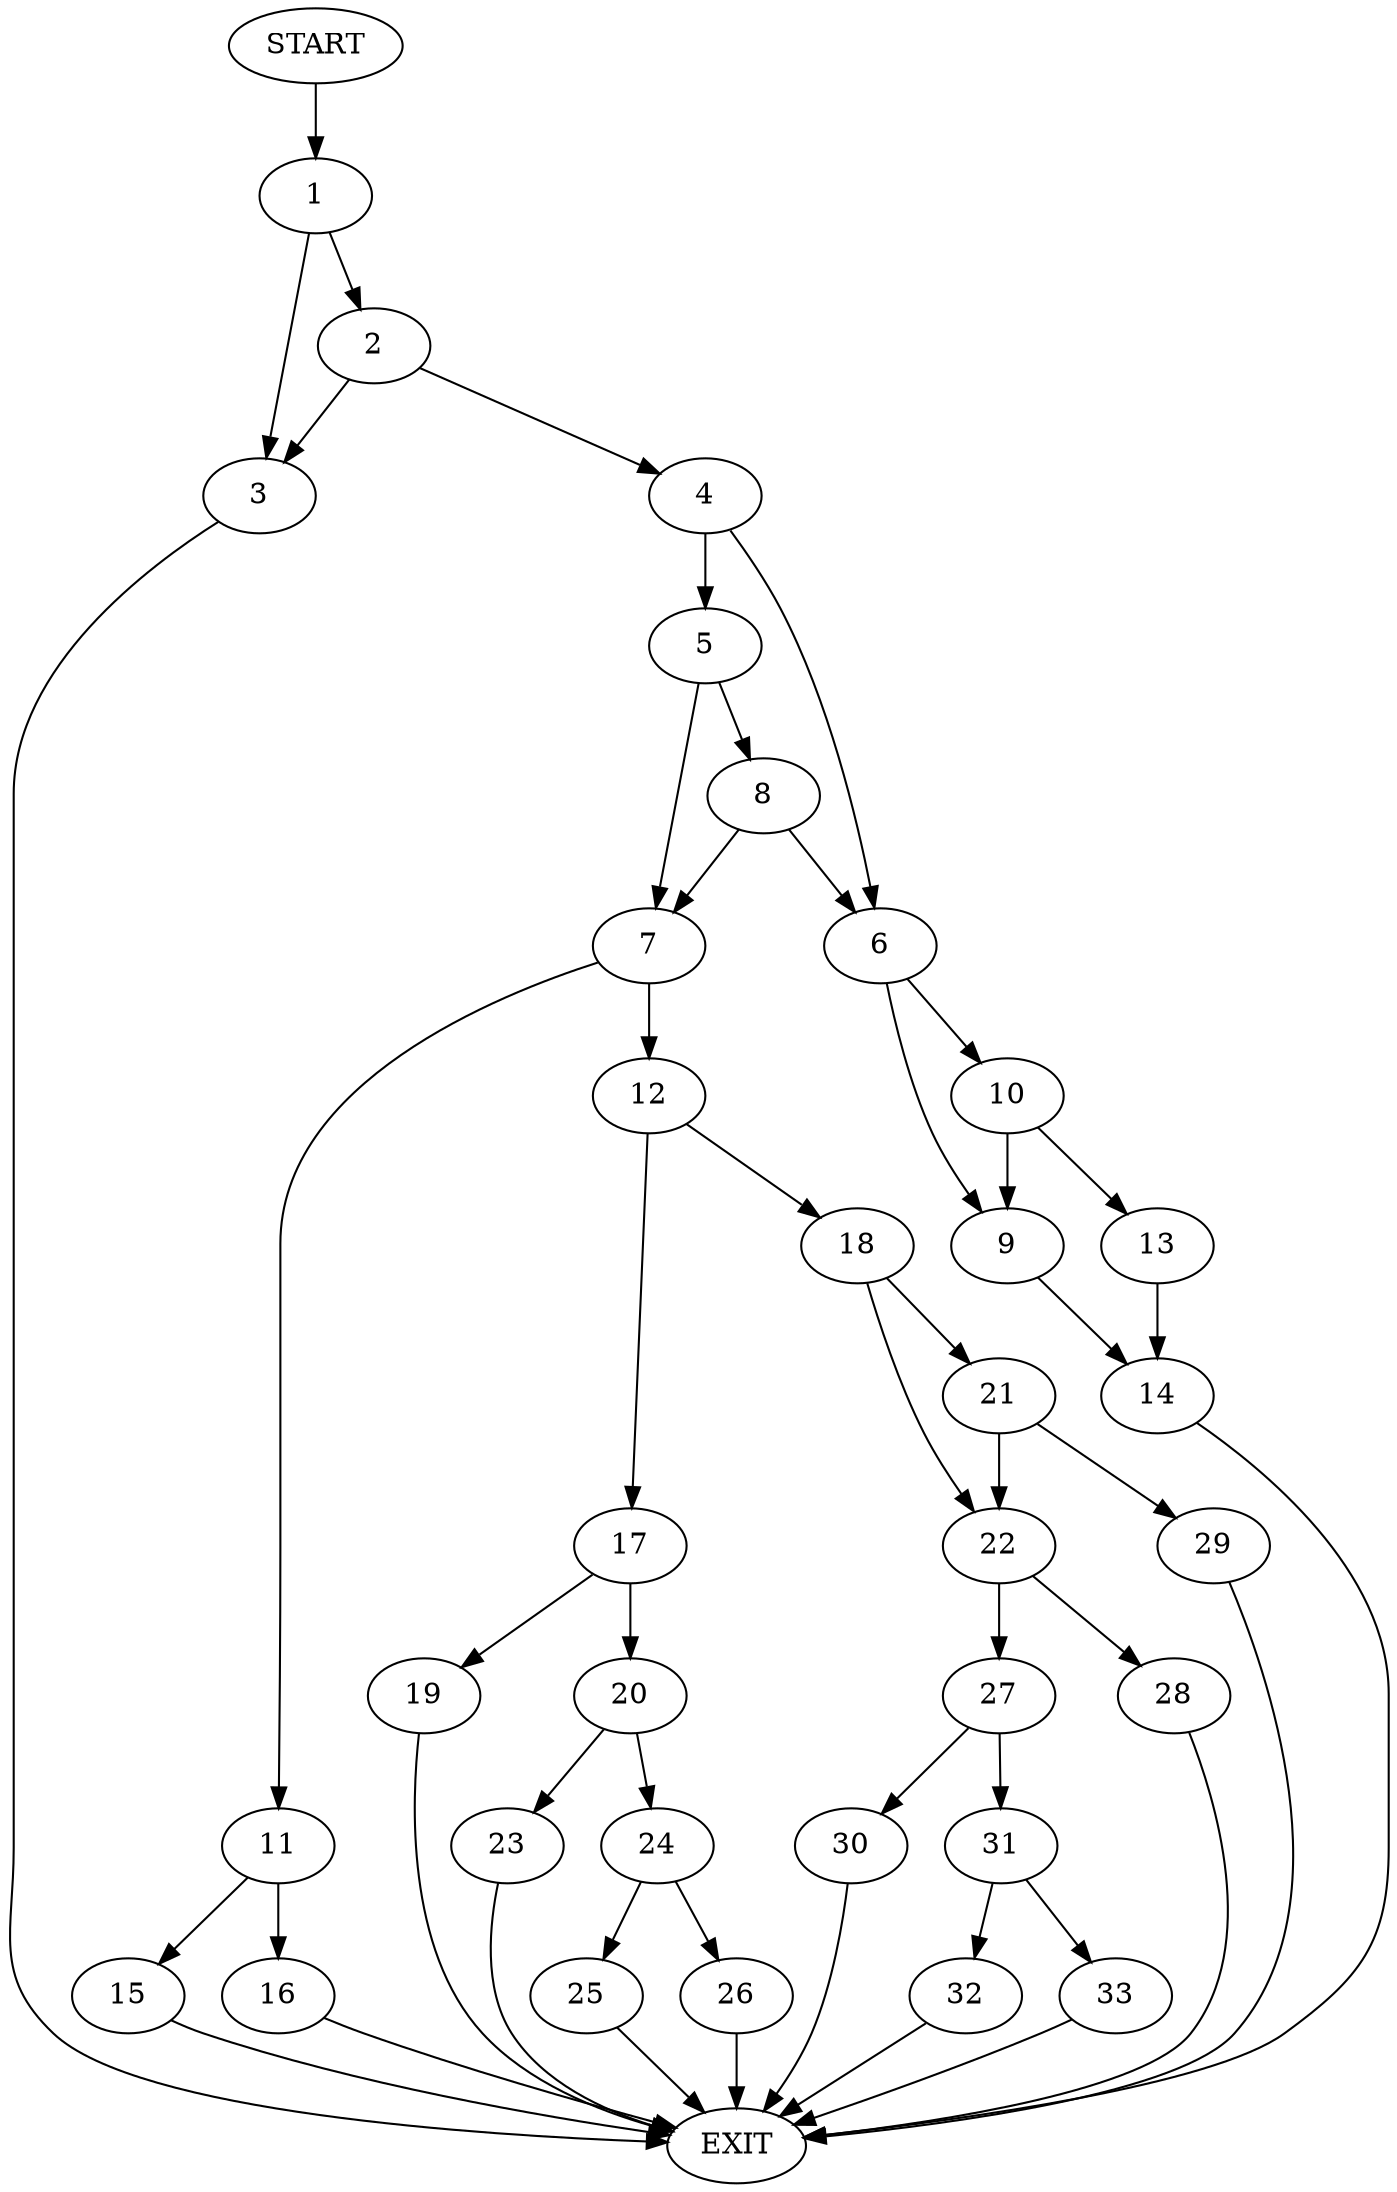 digraph {
0 [label="START"]
34 [label="EXIT"]
0 -> 1
1 -> 2
1 -> 3
2 -> 4
2 -> 3
3 -> 34
4 -> 5
4 -> 6
5 -> 7
5 -> 8
6 -> 9
6 -> 10
7 -> 11
7 -> 12
8 -> 7
8 -> 6
10 -> 9
10 -> 13
9 -> 14
13 -> 14
14 -> 34
11 -> 15
11 -> 16
12 -> 17
12 -> 18
17 -> 19
17 -> 20
18 -> 21
18 -> 22
19 -> 34
20 -> 23
20 -> 24
23 -> 34
24 -> 25
24 -> 26
25 -> 34
26 -> 34
22 -> 27
22 -> 28
21 -> 22
21 -> 29
29 -> 34
28 -> 34
27 -> 30
27 -> 31
31 -> 32
31 -> 33
30 -> 34
32 -> 34
33 -> 34
15 -> 34
16 -> 34
}
